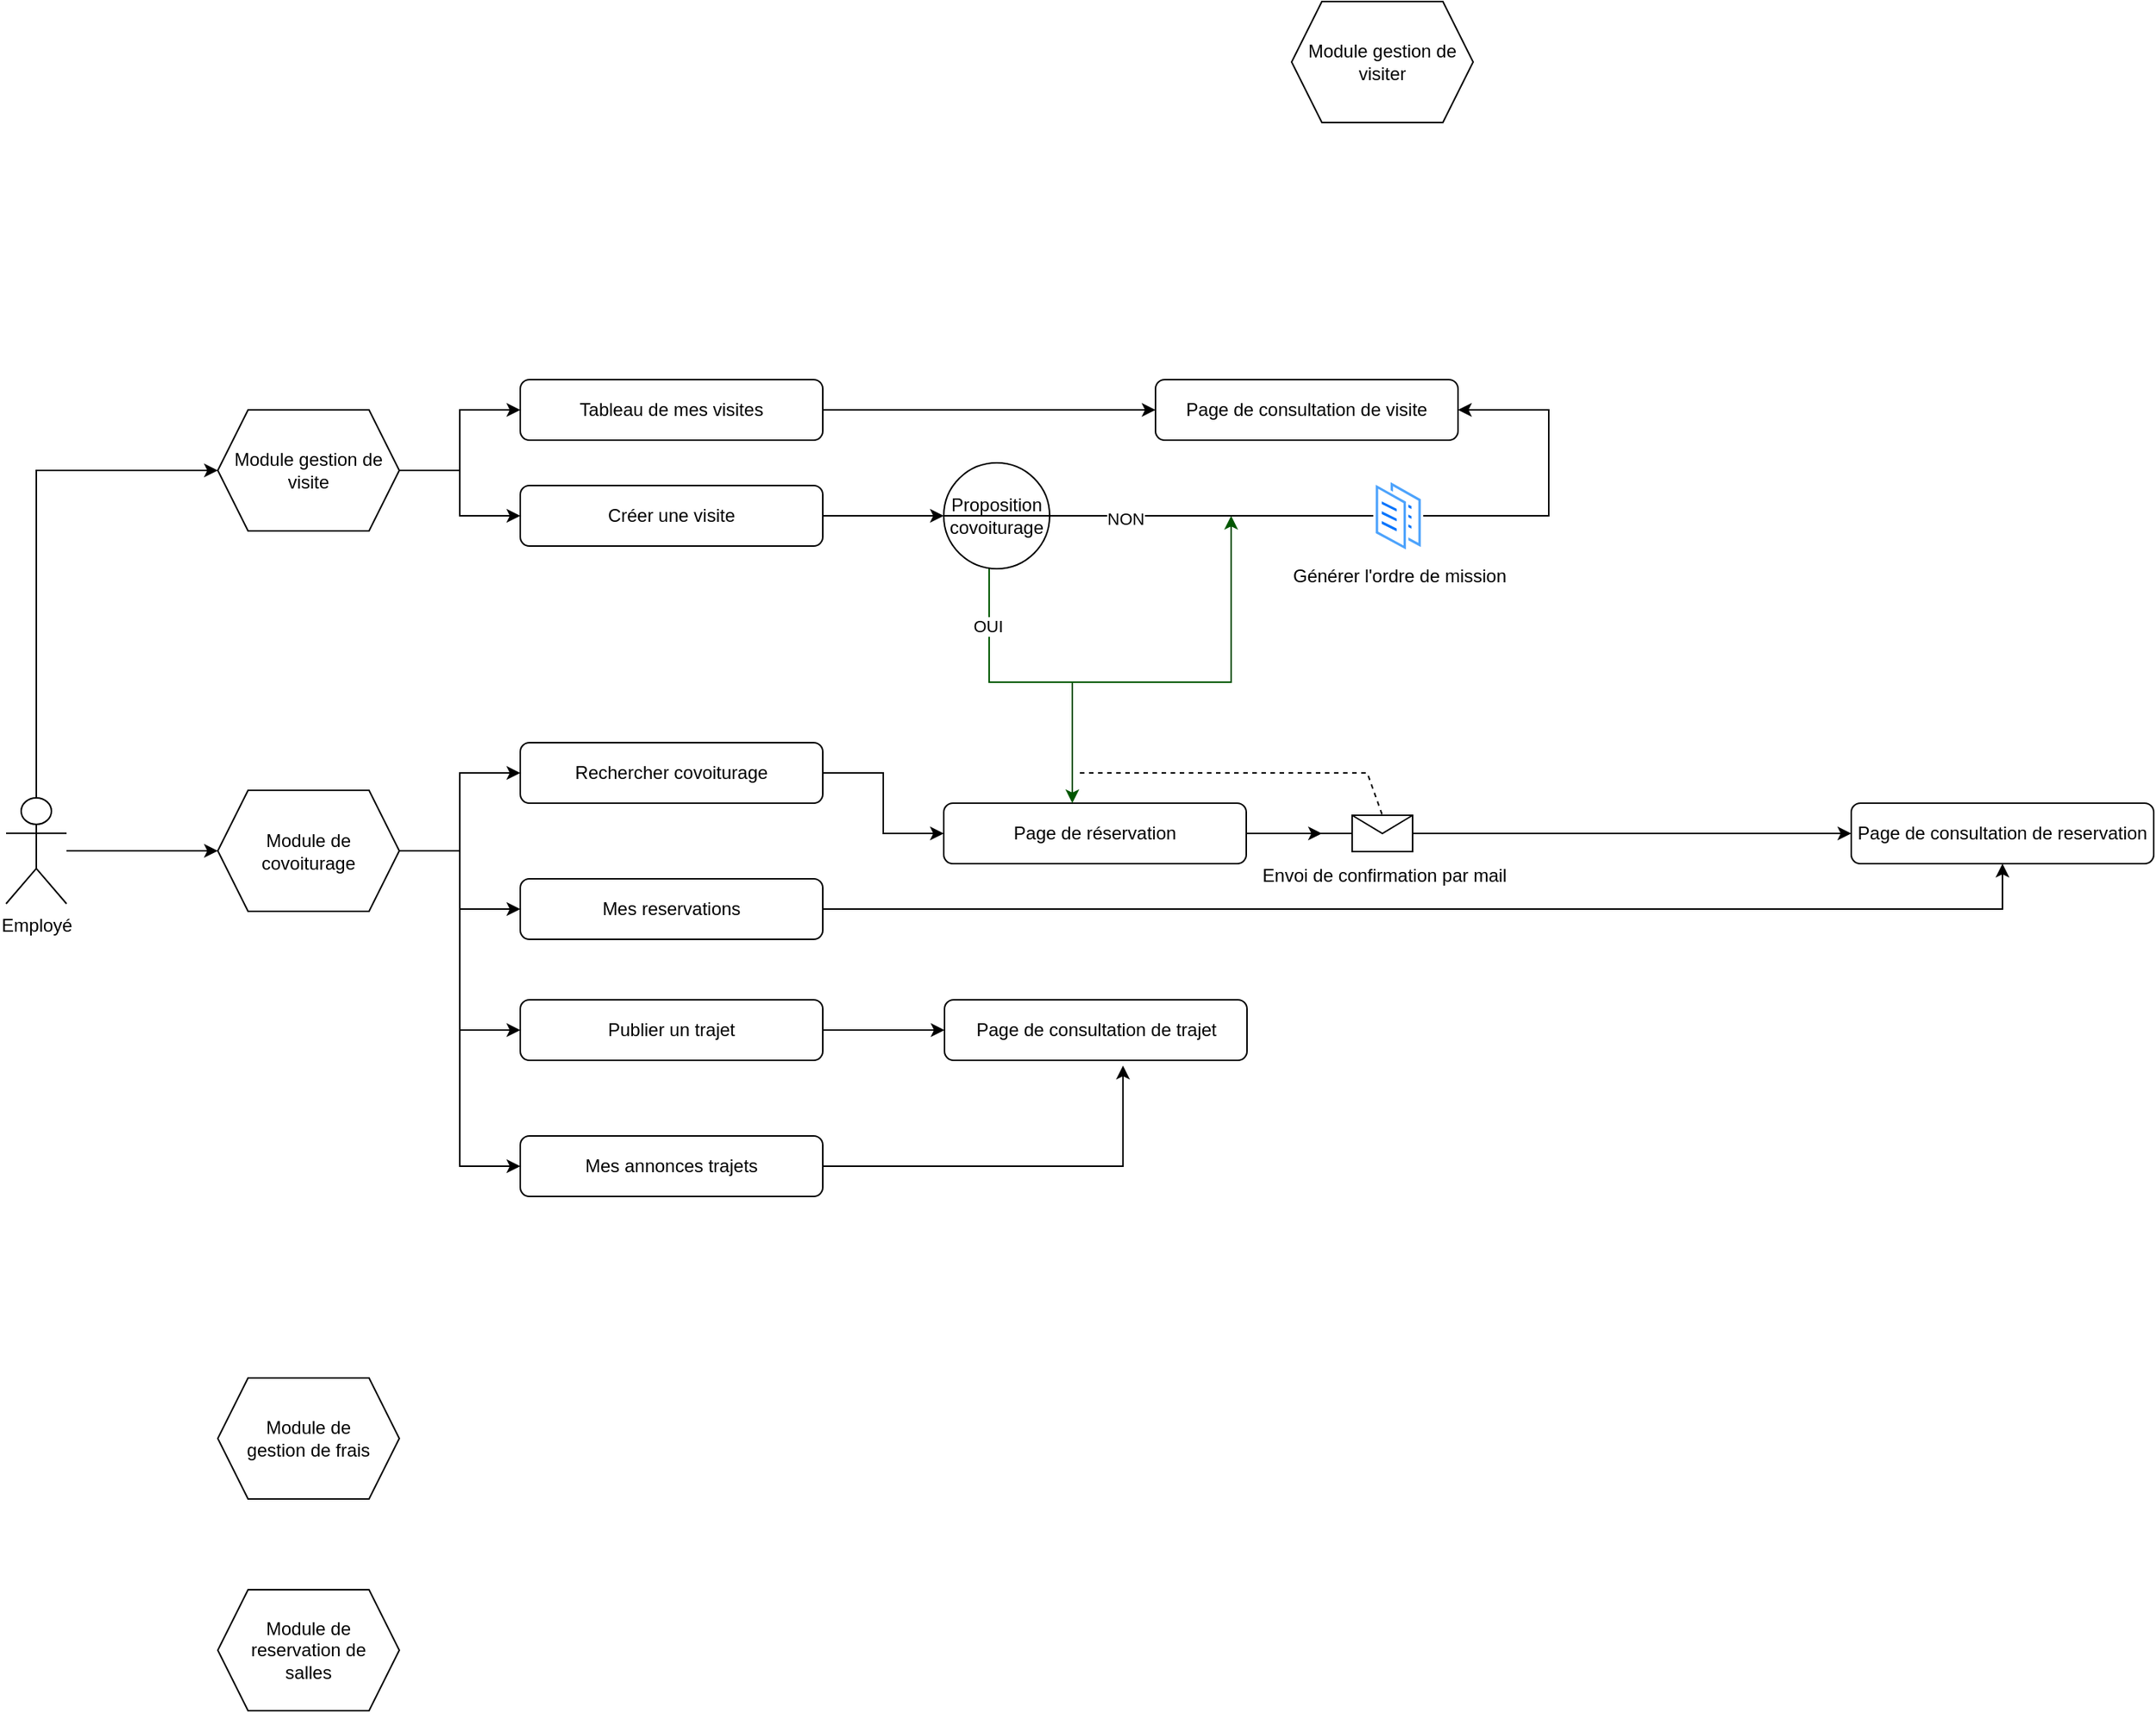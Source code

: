 <mxfile version="22.0.6" type="github">
  <diagram name="Page-1" id="EwJzgOxm_G4XAECukwM9">
    <mxGraphModel dx="3354" dy="1951" grid="1" gridSize="10" guides="1" tooltips="1" connect="1" arrows="1" fold="1" page="1" pageScale="1" pageWidth="827" pageHeight="1169" math="0" shadow="0">
      <root>
        <mxCell id="0" />
        <mxCell id="1" parent="0" />
        <mxCell id="X8dY0_izw5UKXWrUzNRc-6" style="edgeStyle=orthogonalEdgeStyle;rounded=0;orthogonalLoop=1;jettySize=auto;html=1;entryX=0;entryY=0.5;entryDx=0;entryDy=0;" parent="1" target="cjrAuWvBvFFg3mzQt87p-3" edge="1">
          <mxGeometry relative="1" as="geometry">
            <mxPoint x="80" y="340" as="sourcePoint" />
            <Array as="points">
              <mxPoint x="80" y="120" />
            </Array>
          </mxGeometry>
        </mxCell>
        <mxCell id="X8dY0_izw5UKXWrUzNRc-15" style="edgeStyle=orthogonalEdgeStyle;rounded=0;orthogonalLoop=1;jettySize=auto;html=1;" parent="1" source="cjrAuWvBvFFg3mzQt87p-3" target="cjrAuWvBvFFg3mzQt87p-7" edge="1">
          <mxGeometry relative="1" as="geometry" />
        </mxCell>
        <mxCell id="X8dY0_izw5UKXWrUzNRc-16" style="edgeStyle=orthogonalEdgeStyle;rounded=0;orthogonalLoop=1;jettySize=auto;html=1;entryX=0;entryY=0.5;entryDx=0;entryDy=0;" parent="1" source="cjrAuWvBvFFg3mzQt87p-3" target="cjrAuWvBvFFg3mzQt87p-5" edge="1">
          <mxGeometry relative="1" as="geometry" />
        </mxCell>
        <mxCell id="cjrAuWvBvFFg3mzQt87p-3" value="Module gestion de visite" style="shape=hexagon;perimeter=hexagonPerimeter2;whiteSpace=wrap;html=1;fixedSize=1;" parent="1" vertex="1">
          <mxGeometry x="200" y="80" width="120" height="80" as="geometry" />
        </mxCell>
        <mxCell id="cjrAuWvBvFFg3mzQt87p-4" value="Module gestion de visiter" style="shape=hexagon;perimeter=hexagonPerimeter2;whiteSpace=wrap;html=1;fixedSize=1;" parent="1" vertex="1">
          <mxGeometry x="910" y="-190" width="120" height="80" as="geometry" />
        </mxCell>
        <mxCell id="cjrAuWvBvFFg3mzQt87p-53" style="edgeStyle=orthogonalEdgeStyle;rounded=0;orthogonalLoop=1;jettySize=auto;html=1;entryX=0;entryY=0.5;entryDx=0;entryDy=0;" parent="1" source="cjrAuWvBvFFg3mzQt87p-5" target="cjrAuWvBvFFg3mzQt87p-52" edge="1">
          <mxGeometry relative="1" as="geometry" />
        </mxCell>
        <mxCell id="cjrAuWvBvFFg3mzQt87p-5" value="Créer une visite" style="rounded=1;whiteSpace=wrap;html=1;" parent="1" vertex="1">
          <mxGeometry x="400" y="130" width="200" height="40" as="geometry" />
        </mxCell>
        <mxCell id="cjrAuWvBvFFg3mzQt87p-6" value="Page de consultation de visite" style="rounded=1;whiteSpace=wrap;html=1;" parent="1" vertex="1">
          <mxGeometry x="820" y="60" width="200" height="40" as="geometry" />
        </mxCell>
        <mxCell id="cjrAuWvBvFFg3mzQt87p-49" style="edgeStyle=orthogonalEdgeStyle;rounded=0;orthogonalLoop=1;jettySize=auto;html=1;entryX=0;entryY=0.5;entryDx=0;entryDy=0;" parent="1" source="cjrAuWvBvFFg3mzQt87p-7" target="cjrAuWvBvFFg3mzQt87p-6" edge="1">
          <mxGeometry relative="1" as="geometry" />
        </mxCell>
        <mxCell id="cjrAuWvBvFFg3mzQt87p-7" value="Tableau de mes visites" style="rounded=1;whiteSpace=wrap;html=1;" parent="1" vertex="1">
          <mxGeometry x="400" y="60" width="200" height="40" as="geometry" />
        </mxCell>
        <mxCell id="X8dY0_izw5UKXWrUzNRc-17" style="edgeStyle=orthogonalEdgeStyle;rounded=0;orthogonalLoop=1;jettySize=auto;html=1;entryX=0;entryY=0.5;entryDx=0;entryDy=0;" parent="1" source="cjrAuWvBvFFg3mzQt87p-8" target="cjrAuWvBvFFg3mzQt87p-37" edge="1">
          <mxGeometry relative="1" as="geometry" />
        </mxCell>
        <mxCell id="X8dY0_izw5UKXWrUzNRc-18" style="edgeStyle=orthogonalEdgeStyle;rounded=0;orthogonalLoop=1;jettySize=auto;html=1;entryX=0;entryY=0.5;entryDx=0;entryDy=0;" parent="1" source="cjrAuWvBvFFg3mzQt87p-8" target="cjrAuWvBvFFg3mzQt87p-46" edge="1">
          <mxGeometry relative="1" as="geometry" />
        </mxCell>
        <mxCell id="X8dY0_izw5UKXWrUzNRc-19" style="edgeStyle=orthogonalEdgeStyle;rounded=0;orthogonalLoop=1;jettySize=auto;html=1;entryX=0;entryY=0.5;entryDx=0;entryDy=0;" parent="1" source="cjrAuWvBvFFg3mzQt87p-8" target="cjrAuWvBvFFg3mzQt87p-40" edge="1">
          <mxGeometry relative="1" as="geometry" />
        </mxCell>
        <mxCell id="X8dY0_izw5UKXWrUzNRc-20" style="edgeStyle=orthogonalEdgeStyle;rounded=0;orthogonalLoop=1;jettySize=auto;html=1;entryX=0;entryY=0.5;entryDx=0;entryDy=0;" parent="1" source="cjrAuWvBvFFg3mzQt87p-8" target="cjrAuWvBvFFg3mzQt87p-43" edge="1">
          <mxGeometry relative="1" as="geometry">
            <Array as="points">
              <mxPoint x="360" y="372" />
              <mxPoint x="360" y="580" />
              <mxPoint x="400" y="580" />
            </Array>
          </mxGeometry>
        </mxCell>
        <mxCell id="cjrAuWvBvFFg3mzQt87p-8" value="Module de covoiturage" style="shape=hexagon;perimeter=hexagonPerimeter2;whiteSpace=wrap;html=1;fixedSize=1;" parent="1" vertex="1">
          <mxGeometry x="200" y="331.5" width="120" height="80" as="geometry" />
        </mxCell>
        <mxCell id="cjrAuWvBvFFg3mzQt87p-9" value="Module de &lt;br&gt;gestion de frais" style="shape=hexagon;perimeter=hexagonPerimeter2;whiteSpace=wrap;html=1;fixedSize=1;" parent="1" vertex="1">
          <mxGeometry x="200" y="720" width="120" height="80" as="geometry" />
        </mxCell>
        <mxCell id="cjrAuWvBvFFg3mzQt87p-10" value="Module de reservation de &lt;br&gt;salles" style="shape=hexagon;perimeter=hexagonPerimeter2;whiteSpace=wrap;html=1;fixedSize=1;" parent="1" vertex="1">
          <mxGeometry x="200" y="860" width="120" height="80" as="geometry" />
        </mxCell>
        <mxCell id="cjrAuWvBvFFg3mzQt87p-30" style="edgeStyle=orthogonalEdgeStyle;rounded=0;orthogonalLoop=1;jettySize=auto;html=1;exitX=0.5;exitY=1;exitDx=0;exitDy=0;" parent="1" edge="1">
          <mxGeometry relative="1" as="geometry">
            <mxPoint x="460" y="350" as="sourcePoint" />
            <mxPoint x="460" y="350" as="targetPoint" />
          </mxGeometry>
        </mxCell>
        <mxCell id="cjrAuWvBvFFg3mzQt87p-34" style="edgeStyle=orthogonalEdgeStyle;rounded=0;orthogonalLoop=1;jettySize=auto;html=1;exitX=0.5;exitY=1;exitDx=0;exitDy=0;" parent="1" source="cjrAuWvBvFFg3mzQt87p-7" target="cjrAuWvBvFFg3mzQt87p-7" edge="1">
          <mxGeometry relative="1" as="geometry" />
        </mxCell>
        <mxCell id="cjrAuWvBvFFg3mzQt87p-59" style="edgeStyle=orthogonalEdgeStyle;rounded=0;orthogonalLoop=1;jettySize=auto;html=1;fillColor=#008a00;strokeColor=#005700;" parent="1" edge="1">
          <mxGeometry relative="1" as="geometry">
            <mxPoint x="870" y="150" as="targetPoint" />
            <mxPoint x="760" y="260" as="sourcePoint" />
            <Array as="points">
              <mxPoint x="770" y="260" />
              <mxPoint x="870" y="260" />
            </Array>
          </mxGeometry>
        </mxCell>
        <mxCell id="TIspPs3cSa9JJA6Hel0X-1" style="edgeStyle=orthogonalEdgeStyle;rounded=0;orthogonalLoop=1;jettySize=auto;html=1;entryX=0;entryY=0.5;entryDx=0;entryDy=0;" edge="1" parent="1" source="cjrAuWvBvFFg3mzQt87p-35" target="cjrAuWvBvFFg3mzQt87p-36">
          <mxGeometry relative="1" as="geometry" />
        </mxCell>
        <mxCell id="cjrAuWvBvFFg3mzQt87p-35" value="Page de réservation" style="rounded=1;whiteSpace=wrap;html=1;" parent="1" vertex="1">
          <mxGeometry x="680" y="340" width="200" height="40" as="geometry" />
        </mxCell>
        <mxCell id="cjrAuWvBvFFg3mzQt87p-36" value="Page de consultation de reservation" style="rounded=1;whiteSpace=wrap;html=1;" parent="1" vertex="1">
          <mxGeometry x="1280" y="340" width="200" height="40" as="geometry" />
        </mxCell>
        <mxCell id="TIspPs3cSa9JJA6Hel0X-5" style="edgeStyle=orthogonalEdgeStyle;rounded=0;orthogonalLoop=1;jettySize=auto;html=1;entryX=0.5;entryY=1;entryDx=0;entryDy=0;" edge="1" parent="1" source="cjrAuWvBvFFg3mzQt87p-37" target="cjrAuWvBvFFg3mzQt87p-36">
          <mxGeometry relative="1" as="geometry" />
        </mxCell>
        <mxCell id="cjrAuWvBvFFg3mzQt87p-37" value="Mes reservations" style="rounded=1;whiteSpace=wrap;html=1;" parent="1" vertex="1">
          <mxGeometry x="400" y="390" width="200" height="40" as="geometry" />
        </mxCell>
        <mxCell id="cjrAuWvBvFFg3mzQt87p-38" style="edgeStyle=orthogonalEdgeStyle;rounded=0;orthogonalLoop=1;jettySize=auto;html=1;exitX=0.5;exitY=1;exitDx=0;exitDy=0;" parent="1" source="cjrAuWvBvFFg3mzQt87p-37" target="cjrAuWvBvFFg3mzQt87p-37" edge="1">
          <mxGeometry relative="1" as="geometry" />
        </mxCell>
        <mxCell id="cjrAuWvBvFFg3mzQt87p-39" value="Page de consultation de trajet" style="rounded=1;whiteSpace=wrap;html=1;" parent="1" vertex="1">
          <mxGeometry x="680.5" y="470" width="200" height="40" as="geometry" />
        </mxCell>
        <mxCell id="cjrAuWvBvFFg3mzQt87p-42" style="edgeStyle=orthogonalEdgeStyle;rounded=0;orthogonalLoop=1;jettySize=auto;html=1;" parent="1" source="cjrAuWvBvFFg3mzQt87p-40" target="cjrAuWvBvFFg3mzQt87p-39" edge="1">
          <mxGeometry relative="1" as="geometry" />
        </mxCell>
        <mxCell id="cjrAuWvBvFFg3mzQt87p-40" value="Publier un trajet" style="rounded=1;whiteSpace=wrap;html=1;" parent="1" vertex="1">
          <mxGeometry x="400" y="470" width="200" height="40" as="geometry" />
        </mxCell>
        <mxCell id="cjrAuWvBvFFg3mzQt87p-45" style="edgeStyle=orthogonalEdgeStyle;rounded=0;orthogonalLoop=1;jettySize=auto;html=1;entryX=0.59;entryY=1.088;entryDx=0;entryDy=0;entryPerimeter=0;" parent="1" source="cjrAuWvBvFFg3mzQt87p-43" target="cjrAuWvBvFFg3mzQt87p-39" edge="1">
          <mxGeometry relative="1" as="geometry" />
        </mxCell>
        <mxCell id="cjrAuWvBvFFg3mzQt87p-43" value="Mes annonces trajets" style="rounded=1;whiteSpace=wrap;html=1;" parent="1" vertex="1">
          <mxGeometry x="400" y="560" width="200" height="40" as="geometry" />
        </mxCell>
        <mxCell id="cjrAuWvBvFFg3mzQt87p-47" style="edgeStyle=orthogonalEdgeStyle;rounded=0;orthogonalLoop=1;jettySize=auto;html=1;entryX=0;entryY=0.5;entryDx=0;entryDy=0;" parent="1" source="cjrAuWvBvFFg3mzQt87p-46" target="cjrAuWvBvFFg3mzQt87p-35" edge="1">
          <mxGeometry relative="1" as="geometry" />
        </mxCell>
        <mxCell id="cjrAuWvBvFFg3mzQt87p-46" value="Rechercher covoiturage" style="rounded=1;whiteSpace=wrap;html=1;" parent="1" vertex="1">
          <mxGeometry x="400" y="300" width="200" height="40" as="geometry" />
        </mxCell>
        <mxCell id="cjrAuWvBvFFg3mzQt87p-67" style="edgeStyle=orthogonalEdgeStyle;rounded=0;orthogonalLoop=1;jettySize=auto;html=1;entryX=1;entryY=0.5;entryDx=0;entryDy=0;" parent="1" source="cjrAuWvBvFFg3mzQt87p-52" target="cjrAuWvBvFFg3mzQt87p-6" edge="1">
          <mxGeometry relative="1" as="geometry">
            <Array as="points">
              <mxPoint x="1080" y="150" />
              <mxPoint x="1080" y="80" />
            </Array>
          </mxGeometry>
        </mxCell>
        <mxCell id="X8dY0_izw5UKXWrUzNRc-22" value="NON" style="edgeLabel;html=1;align=center;verticalAlign=middle;resizable=0;points=[];" parent="cjrAuWvBvFFg3mzQt87p-67" vertex="1" connectable="0">
          <mxGeometry x="-0.782" y="-2" relative="1" as="geometry">
            <mxPoint as="offset" />
          </mxGeometry>
        </mxCell>
        <mxCell id="X8dY0_izw5UKXWrUzNRc-1" style="edgeStyle=orthogonalEdgeStyle;rounded=0;orthogonalLoop=1;jettySize=auto;html=1;fillColor=#008a00;strokeColor=#005700;" parent="1" edge="1">
          <mxGeometry relative="1" as="geometry">
            <mxPoint x="710" y="185" as="sourcePoint" />
            <mxPoint x="765" y="340" as="targetPoint" />
            <Array as="points">
              <mxPoint x="710" y="260" />
              <mxPoint x="765" y="260" />
            </Array>
          </mxGeometry>
        </mxCell>
        <mxCell id="X8dY0_izw5UKXWrUzNRc-21" value="OUI" style="edgeLabel;html=1;align=center;verticalAlign=middle;resizable=0;points=[];" parent="X8dY0_izw5UKXWrUzNRc-1" vertex="1" connectable="0">
          <mxGeometry x="-0.64" y="-1" relative="1" as="geometry">
            <mxPoint as="offset" />
          </mxGeometry>
        </mxCell>
        <mxCell id="cjrAuWvBvFFg3mzQt87p-52" value="Proposition covoiturage" style="shape=lineEllipse;perimeter=ellipsePerimeter;whiteSpace=wrap;html=1;backgroundOutline=1;" parent="1" vertex="1">
          <mxGeometry x="680" y="115" width="70" height="70" as="geometry" />
        </mxCell>
        <mxCell id="cjrAuWvBvFFg3mzQt87p-62" value="Générer l&#39;ordre de mission" style="text;html=1;align=center;verticalAlign=middle;resizable=0;points=[];autosize=1;strokeColor=none;fillColor=none;" parent="1" vertex="1">
          <mxGeometry x="900.5" y="175" width="160" height="30" as="geometry" />
        </mxCell>
        <mxCell id="cjrAuWvBvFFg3mzQt87p-69" value="" style="image;aspect=fixed;perimeter=ellipsePerimeter;html=1;align=center;shadow=0;dashed=0;spacingTop=3;image=img/lib/active_directory/documents.svg;" parent="1" vertex="1">
          <mxGeometry x="964" y="125" width="33" height="50" as="geometry" />
        </mxCell>
        <mxCell id="cjrAuWvBvFFg3mzQt87p-77" value="" style="endArrow=classic;html=1;rounded=0;" parent="1" edge="1">
          <mxGeometry relative="1" as="geometry">
            <mxPoint x="920" y="360" as="sourcePoint" />
            <mxPoint x="930" y="360" as="targetPoint" />
          </mxGeometry>
        </mxCell>
        <mxCell id="cjrAuWvBvFFg3mzQt87p-78" value="" style="shape=message;html=1;outlineConnect=0;" parent="cjrAuWvBvFFg3mzQt87p-77" vertex="1">
          <mxGeometry width="40" height="24" relative="1" as="geometry">
            <mxPoint x="25" y="-12" as="offset" />
          </mxGeometry>
        </mxCell>
        <mxCell id="cjrAuWvBvFFg3mzQt87p-81" value="Envoi de confirmation par mail" style="text;html=1;align=center;verticalAlign=middle;resizable=0;points=[];autosize=1;strokeColor=none;fillColor=none;" parent="1" vertex="1">
          <mxGeometry x="880.5" y="373" width="180" height="30" as="geometry" />
        </mxCell>
        <mxCell id="X8dY0_izw5UKXWrUzNRc-3" value="" style="endArrow=none;dashed=1;html=1;rounded=0;entryX=0.5;entryY=0;entryDx=0;entryDy=0;" parent="1" target="cjrAuWvBvFFg3mzQt87p-78" edge="1">
          <mxGeometry width="50" height="50" relative="1" as="geometry">
            <mxPoint x="770" y="320" as="sourcePoint" />
            <mxPoint x="960" y="320" as="targetPoint" />
            <Array as="points">
              <mxPoint x="830" y="320" />
              <mxPoint x="960" y="320" />
            </Array>
          </mxGeometry>
        </mxCell>
        <mxCell id="TIspPs3cSa9JJA6Hel0X-3" style="edgeStyle=orthogonalEdgeStyle;rounded=0;orthogonalLoop=1;jettySize=auto;html=1;entryX=0;entryY=0.5;entryDx=0;entryDy=0;" edge="1" parent="1" source="X8dY0_izw5UKXWrUzNRc-10" target="cjrAuWvBvFFg3mzQt87p-8">
          <mxGeometry relative="1" as="geometry" />
        </mxCell>
        <mxCell id="X8dY0_izw5UKXWrUzNRc-10" value="Employé" style="shape=umlActor;verticalLabelPosition=bottom;verticalAlign=top;html=1;outlineConnect=0;" parent="1" vertex="1">
          <mxGeometry x="60" y="336.5" width="40" height="70" as="geometry" />
        </mxCell>
      </root>
    </mxGraphModel>
  </diagram>
</mxfile>
